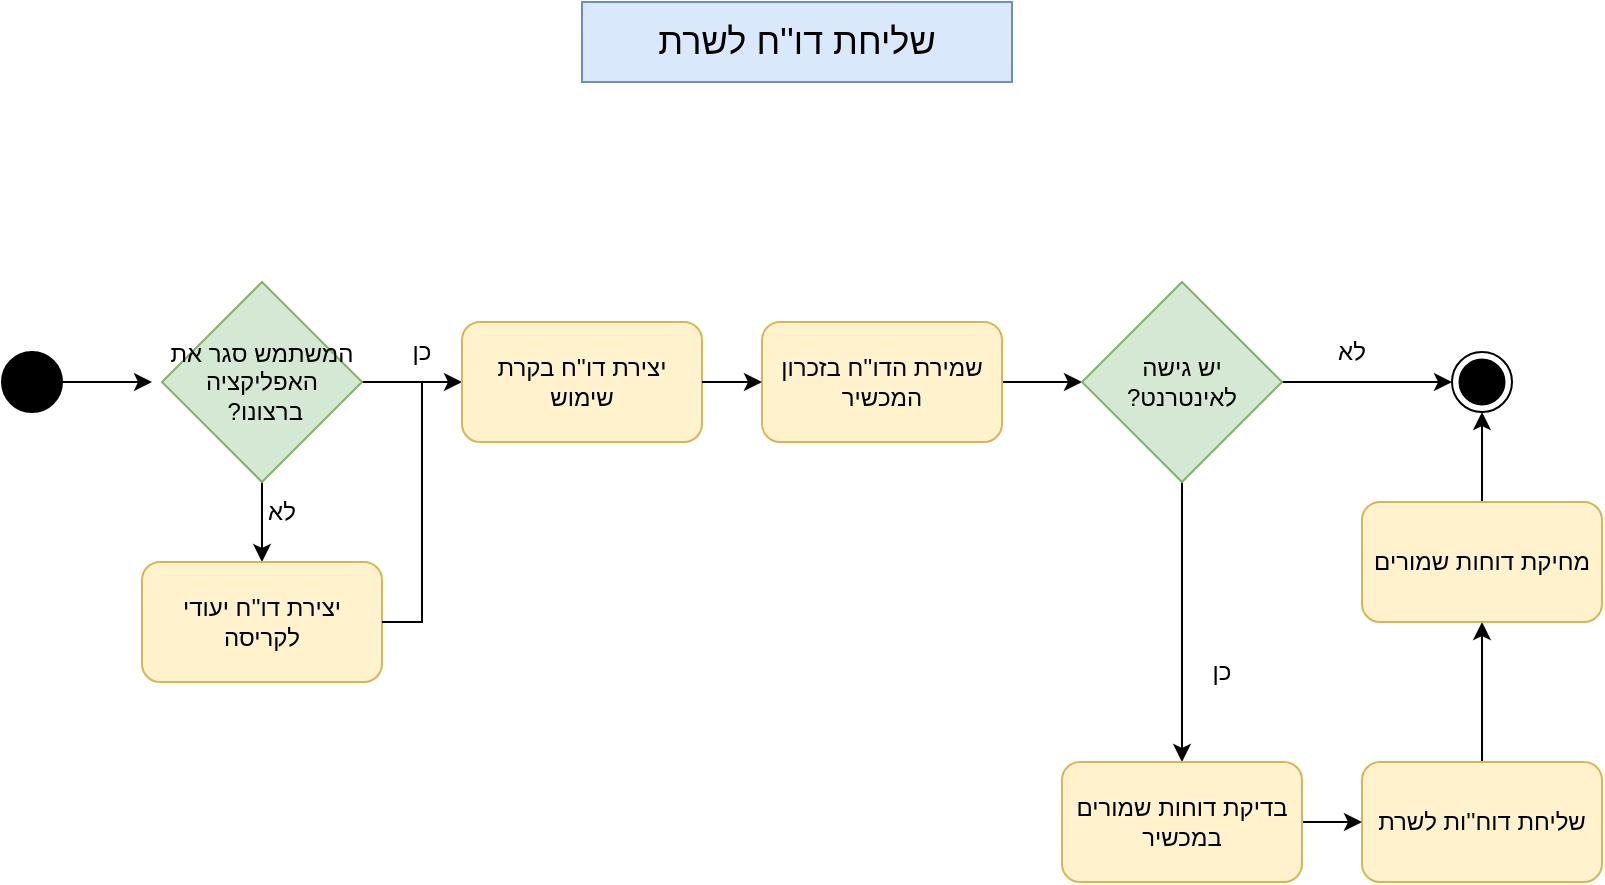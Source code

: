 <mxfile version="16.5.1" type="device"><diagram id="kgpKYQtTHZ0yAKxKKP6v" name="Page-1"><mxGraphModel dx="1038" dy="649" grid="1" gridSize="10" guides="1" tooltips="1" connect="1" arrows="1" fold="1" page="1" pageScale="1" pageWidth="850" pageHeight="1100" math="0" shadow="0"><root><mxCell id="0"/><mxCell id="1" parent="0"/><mxCell id="Sz96GP8BBR0SakYA72Er-1" value="" style="edgeStyle=orthogonalEdgeStyle;rounded=0;orthogonalLoop=1;jettySize=auto;html=1;fontSize=18;fontColor=none;" parent="1" source="Sz96GP8BBR0SakYA72Er-2" edge="1"><mxGeometry relative="1" as="geometry"><mxPoint x="95" y="300" as="targetPoint"/></mxGeometry></mxCell><mxCell id="Sz96GP8BBR0SakYA72Er-2" value="" style="ellipse;whiteSpace=wrap;html=1;aspect=fixed;fillColor=#000000;" parent="1" vertex="1"><mxGeometry x="20" y="285" width="30" height="30" as="geometry"/></mxCell><mxCell id="Sz96GP8BBR0SakYA72Er-4" value="" style="endArrow=classic;html=1;rounded=0;exitX=1;exitY=0.5;exitDx=0;exitDy=0;entryX=0;entryY=0.5;entryDx=0;entryDy=0;" parent="1" source="Sz96GP8BBR0SakYA72Er-10" target="Sz96GP8BBR0SakYA72Er-5" edge="1"><mxGeometry width="50" height="50" relative="1" as="geometry"><mxPoint x="205" y="300" as="sourcePoint"/><mxPoint x="255" y="300" as="targetPoint"/></mxGeometry></mxCell><mxCell id="Sz96GP8BBR0SakYA72Er-5" value="יצירת דו''ח בקרת שימוש" style="rounded=1;whiteSpace=wrap;html=1;fillColor=#fff2cc;strokeColor=#d6b656;align=center;textDirection=rtl;" parent="1" vertex="1"><mxGeometry x="250" y="270" width="120" height="60" as="geometry"/></mxCell><mxCell id="Sz96GP8BBR0SakYA72Er-6" value="שליחת דו''ח לשרת" style="rounded=0;whiteSpace=wrap;html=1;labelBackgroundColor=none;fillColor=#dae8fc;strokeColor=#6c8ebf;align=center;textDirection=rtl;fontSize=18;fontStyle=0" parent="1" vertex="1"><mxGeometry x="310" y="110" width="215" height="40" as="geometry"/></mxCell><mxCell id="Sz96GP8BBR0SakYA72Er-7" value="" style="ellipse;whiteSpace=wrap;html=1;aspect=fixed;fillColor=#FFFFFF;fontColor=none;labelBackgroundColor=none;noLabel=1;" parent="1" vertex="1"><mxGeometry x="745" y="285" width="30" height="30" as="geometry"/></mxCell><mxCell id="Sz96GP8BBR0SakYA72Er-8" value="" style="ellipse;whiteSpace=wrap;html=1;aspect=fixed;fillColor=#000000;" parent="1" vertex="1"><mxGeometry x="748.75" y="288.75" width="22.5" height="22.5" as="geometry"/></mxCell><mxCell id="Sz96GP8BBR0SakYA72Er-9" value="" style="edgeStyle=orthogonalEdgeStyle;rounded=0;orthogonalLoop=1;jettySize=auto;html=1;" parent="1" source="Sz96GP8BBR0SakYA72Er-10" target="Sz96GP8BBR0SakYA72Er-12" edge="1"><mxGeometry relative="1" as="geometry"/></mxCell><mxCell id="Sz96GP8BBR0SakYA72Er-10" value="&lt;font style=&quot;font-size: 12px ; line-height: 0.9&quot;&gt;המשתמש סגר את האפליקציה ברצונו?&amp;nbsp;&lt;/font&gt;" style="rhombus;whiteSpace=wrap;html=1;fillColor=#d5e8d4;strokeColor=#82b366;textDirection=rtl;" parent="1" vertex="1"><mxGeometry x="100" y="250" width="100" height="100" as="geometry"/></mxCell><mxCell id="Sz96GP8BBR0SakYA72Er-12" value="יצירת דו''ח יעודי לקריסה" style="rounded=1;whiteSpace=wrap;html=1;fillColor=#fff2cc;strokeColor=#d6b656;align=center;textDirection=rtl;" parent="1" vertex="1"><mxGeometry x="90" y="390" width="120" height="60" as="geometry"/></mxCell><mxCell id="Sz96GP8BBR0SakYA72Er-13" style="edgeStyle=orthogonalEdgeStyle;rounded=0;orthogonalLoop=1;jettySize=auto;html=1;strokeColor=#000000;strokeWidth=1;endArrow=none;endFill=0;exitX=1;exitY=0.5;exitDx=0;exitDy=0;" parent="1" source="Sz96GP8BBR0SakYA72Er-12" edge="1"><mxGeometry relative="1" as="geometry"><mxPoint x="230" y="300" as="targetPoint"/><mxPoint x="390" y="440" as="sourcePoint"/><Array as="points"><mxPoint x="230" y="420"/></Array></mxGeometry></mxCell><mxCell id="_7yGcflgxWelwC-akwas-4" value="" style="edgeStyle=orthogonalEdgeStyle;rounded=0;orthogonalLoop=1;jettySize=auto;html=1;startArrow=none;startFill=0;endArrow=classic;endFill=1;" parent="1" source="Sz96GP8BBR0SakYA72Er-14" target="_7yGcflgxWelwC-akwas-1" edge="1"><mxGeometry relative="1" as="geometry"/></mxCell><mxCell id="Sz96GP8BBR0SakYA72Er-14" value="שמירת הדו''ח בזכרון המכשיר" style="rounded=1;whiteSpace=wrap;html=1;fillColor=#fff2cc;strokeColor=#d6b656;align=center;textDirection=rtl;" parent="1" vertex="1"><mxGeometry x="400" y="270" width="120" height="60" as="geometry"/></mxCell><mxCell id="Sz96GP8BBR0SakYA72Er-18" value="" style="endArrow=classic;html=1;rounded=0;strokeColor=#000000;strokeWidth=1;exitX=1;exitY=0.5;exitDx=0;exitDy=0;entryX=0;entryY=0.5;entryDx=0;entryDy=0;" parent="1" source="Sz96GP8BBR0SakYA72Er-5" target="Sz96GP8BBR0SakYA72Er-14" edge="1"><mxGeometry width="50" height="50" relative="1" as="geometry"><mxPoint x="500" y="300" as="sourcePoint"/><mxPoint x="390" y="370" as="targetPoint"/></mxGeometry></mxCell><mxCell id="Sz96GP8BBR0SakYA72Er-25" value="לא" style="text;html=1;strokeColor=none;fillColor=none;align=center;verticalAlign=middle;whiteSpace=wrap;rounded=0;labelBackgroundColor=none;" parent="1" vertex="1"><mxGeometry x="130" y="350" width="60" height="30" as="geometry"/></mxCell><mxCell id="Sz96GP8BBR0SakYA72Er-26" value="כן" style="text;html=1;strokeColor=none;fillColor=none;align=center;verticalAlign=middle;whiteSpace=wrap;rounded=0;labelBackgroundColor=none;" parent="1" vertex="1"><mxGeometry x="200" y="270" width="60" height="30" as="geometry"/></mxCell><mxCell id="_7yGcflgxWelwC-akwas-9" value="" style="edgeStyle=orthogonalEdgeStyle;rounded=0;orthogonalLoop=1;jettySize=auto;html=1;startArrow=none;startFill=0;endArrow=classic;endFill=1;entryX=0;entryY=0.5;entryDx=0;entryDy=0;" parent="1" source="_7yGcflgxWelwC-akwas-1" target="Sz96GP8BBR0SakYA72Er-7" edge="1"><mxGeometry relative="1" as="geometry"><mxPoint x="690" y="300" as="targetPoint"/></mxGeometry></mxCell><mxCell id="_7yGcflgxWelwC-akwas-22" value="" style="edgeStyle=orthogonalEdgeStyle;rounded=0;orthogonalLoop=1;jettySize=auto;html=1;startArrow=none;startFill=0;endArrow=classic;endFill=1;" parent="1" source="_7yGcflgxWelwC-akwas-1" target="_7yGcflgxWelwC-akwas-11" edge="1"><mxGeometry relative="1" as="geometry"/></mxCell><mxCell id="_7yGcflgxWelwC-akwas-1" value="&lt;font style=&quot;font-size: 12px ; line-height: 0.9&quot;&gt;יש גישה לאינטרנט?&lt;/font&gt;" style="rhombus;whiteSpace=wrap;html=1;fillColor=#d5e8d4;strokeColor=#82b366;textDirection=rtl;" parent="1" vertex="1"><mxGeometry x="560" y="250" width="100" height="100" as="geometry"/></mxCell><mxCell id="_7yGcflgxWelwC-akwas-25" value="" style="edgeStyle=orthogonalEdgeStyle;rounded=0;orthogonalLoop=1;jettySize=auto;html=1;startArrow=none;startFill=0;endArrow=classic;endFill=1;" parent="1" source="_7yGcflgxWelwC-akwas-5" target="_7yGcflgxWelwC-akwas-7" edge="1"><mxGeometry relative="1" as="geometry"/></mxCell><mxCell id="_7yGcflgxWelwC-akwas-5" value="שליחת דוח''ות לשרת" style="rounded=1;whiteSpace=wrap;html=1;fillColor=#fff2cc;strokeColor=#d6b656;align=center;textDirection=rtl;" parent="1" vertex="1"><mxGeometry x="700" y="490" width="120" height="60" as="geometry"/></mxCell><mxCell id="_7yGcflgxWelwC-akwas-26" value="" style="edgeStyle=orthogonalEdgeStyle;rounded=0;orthogonalLoop=1;jettySize=auto;html=1;startArrow=none;startFill=0;endArrow=classic;endFill=1;entryX=0.5;entryY=1;entryDx=0;entryDy=0;" parent="1" source="_7yGcflgxWelwC-akwas-7" target="Sz96GP8BBR0SakYA72Er-7" edge="1"><mxGeometry relative="1" as="geometry"><mxPoint x="760" y="320" as="targetPoint"/></mxGeometry></mxCell><mxCell id="_7yGcflgxWelwC-akwas-7" value="מחיקת דוחות שמורים" style="rounded=1;whiteSpace=wrap;html=1;fillColor=#fff2cc;strokeColor=#d6b656;align=center;textDirection=rtl;" parent="1" vertex="1"><mxGeometry x="700" y="360" width="120" height="60" as="geometry"/></mxCell><mxCell id="_7yGcflgxWelwC-akwas-23" value="" style="edgeStyle=orthogonalEdgeStyle;rounded=0;orthogonalLoop=1;jettySize=auto;html=1;startArrow=none;startFill=0;endArrow=classic;endFill=1;" parent="1" source="_7yGcflgxWelwC-akwas-11" target="_7yGcflgxWelwC-akwas-5" edge="1"><mxGeometry relative="1" as="geometry"/></mxCell><mxCell id="_7yGcflgxWelwC-akwas-11" value="בדיקת דוחות שמורים במכשיר" style="rounded=1;whiteSpace=wrap;html=1;fillColor=#fff2cc;strokeColor=#d6b656;align=center;textDirection=rtl;" parent="1" vertex="1"><mxGeometry x="550" y="490" width="120" height="60" as="geometry"/></mxCell><mxCell id="_7yGcflgxWelwC-akwas-14" value="לא" style="text;html=1;strokeColor=none;fillColor=none;align=center;verticalAlign=middle;whiteSpace=wrap;rounded=0;labelBackgroundColor=none;" parent="1" vertex="1"><mxGeometry x="665" y="270" width="60" height="30" as="geometry"/></mxCell><mxCell id="_7yGcflgxWelwC-akwas-15" value="כן" style="text;html=1;strokeColor=none;fillColor=none;align=center;verticalAlign=middle;whiteSpace=wrap;rounded=0;labelBackgroundColor=none;" parent="1" vertex="1"><mxGeometry x="600" y="430" width="60" height="30" as="geometry"/></mxCell></root></mxGraphModel></diagram></mxfile>